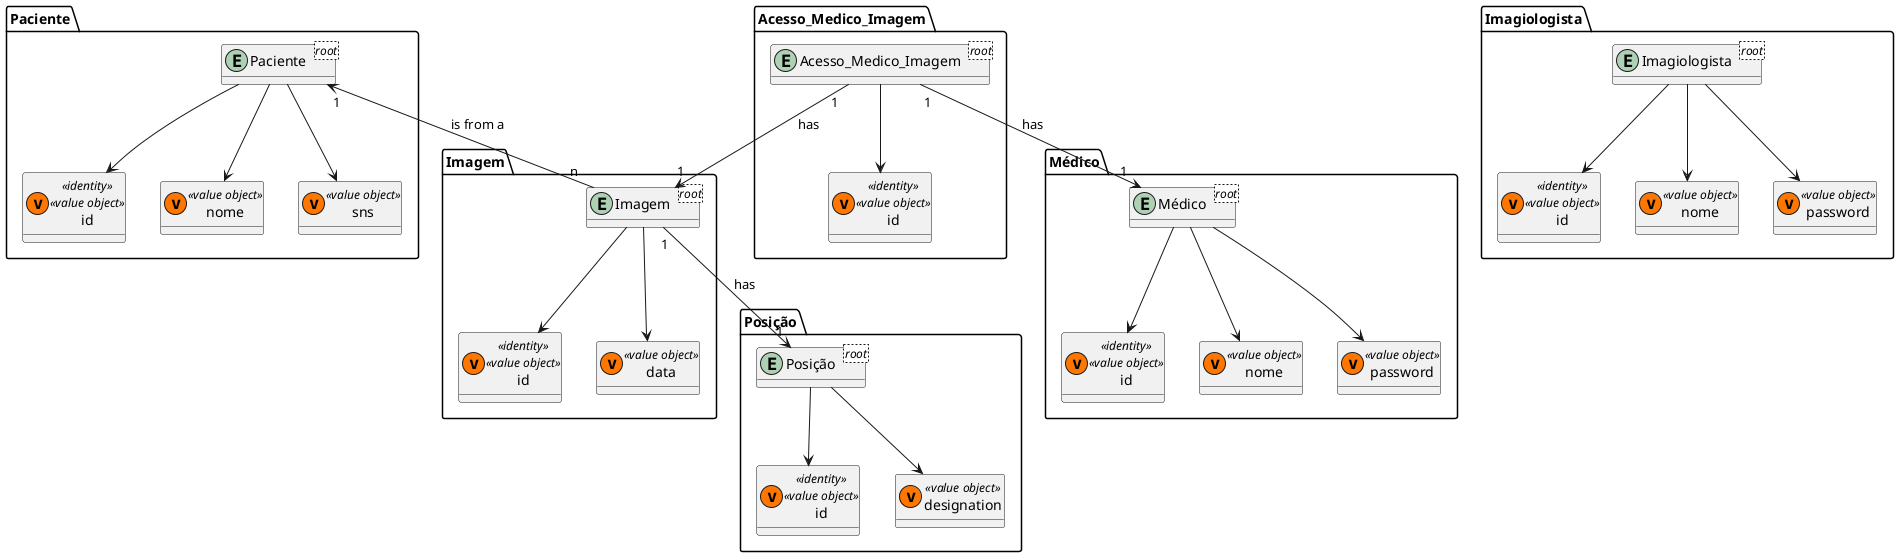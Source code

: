 @startuml

hide methods


package Paciente {
    entity "Paciente" as PacRoot <root> {
    } 

    class "id" as ID1 <<(v,#FF7700) identity>> <<(v,#FF7700) value object>>{}
    class "nome" as Nome1 <<(v,#FF7700) value object>>{}
    class "sns" as SNS1 <<(v,#FF7700) value object>>{}

    PacRoot --> ID1
    PacRoot --> Nome1
    PacRoot --> SNS1
}

package Imagem{
    entity "Imagem" as ImgRoot <root> {
    }

    class "id" as ID2 <<(v,#FF7700) identity>> <<(v,#FF7700) value object>>{}
    class "data" as Data1 <<(v,#FF7700) value object>>{}
    
    ImgRoot --> ID2
    ImgRoot --> Data1
}
    
package Posição {
    entity "Posição" as PosRoot <root> {
    }

    class "id" as ID3 <<(v,#FF7700) identity>> <<(v,#FF7700) value object>>{}
    class "designation" as Desc1 <<(v,#FF7700) value object>>{}

    PosRoot --> Desc1
    PosRoot --> ID3
}

package Médico {
    entity "Médico" as MedRoot <root> {
    }

    class "id" as ID4 <<(v,#FF7700) identity>> <<(v,#FF7700) value object>>{}
    class "nome" as Nome2 <<(v,#FF7700) value object>>{}
    class "password" as Pass1 <<(v,#FF7700) value object>>{}

    MedRoot --> Pass1    
    MedRoot --> Nome2
    MedRoot --> ID4
}

package Acesso_Medico_Imagem{
    entity "Acesso_Medico_Imagem" as AcessoRoot <root> {
    }

    class "id" as ID6 <<(v,#FF7700) identity>> <<(v,#FF7700) value object>>{}

    AcessoRoot --> ID6
}

package Imagiologista{
    entity "Imagiologista" as ImglRoot <root> {
    }

    class "id" as ID5 <<(v,#FF7700) identity>> <<(v,#FF7700) value object>>{}
    class "nome" as Nome3 <<(v,#FF7700) value object>>{}
    class "password" as Pass2 <<(v,#FF7700) value object>>{}

    ImglRoot --> Pass2
    ImglRoot --> Nome3
    ImglRoot --> ID5
}


PacRoot "1" <-- "n" ImgRoot : "is from a"
ImgRoot "1" --> "1" PosRoot : "has"
AcessoRoot "1" --> "1" ImgRoot : "has"
AcessoRoot "1" --> "1" MedRoot : "has"

@enduml
